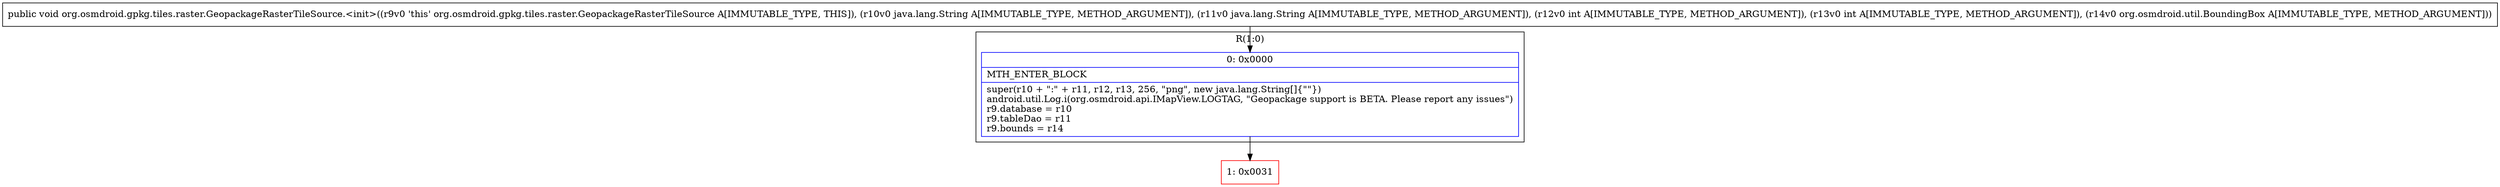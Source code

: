 digraph "CFG fororg.osmdroid.gpkg.tiles.raster.GeopackageRasterTileSource.\<init\>(Ljava\/lang\/String;Ljava\/lang\/String;IILorg\/osmdroid\/util\/BoundingBox;)V" {
subgraph cluster_Region_812333243 {
label = "R(1:0)";
node [shape=record,color=blue];
Node_0 [shape=record,label="{0\:\ 0x0000|MTH_ENTER_BLOCK\l|super(r10 + \":\" + r11, r12, r13, 256, \"png\", new java.lang.String[]\{\"\"\})\landroid.util.Log.i(org.osmdroid.api.IMapView.LOGTAG, \"Geopackage support is BETA. Please report any issues\")\lr9.database = r10\lr9.tableDao = r11\lr9.bounds = r14\l}"];
}
Node_1 [shape=record,color=red,label="{1\:\ 0x0031}"];
MethodNode[shape=record,label="{public void org.osmdroid.gpkg.tiles.raster.GeopackageRasterTileSource.\<init\>((r9v0 'this' org.osmdroid.gpkg.tiles.raster.GeopackageRasterTileSource A[IMMUTABLE_TYPE, THIS]), (r10v0 java.lang.String A[IMMUTABLE_TYPE, METHOD_ARGUMENT]), (r11v0 java.lang.String A[IMMUTABLE_TYPE, METHOD_ARGUMENT]), (r12v0 int A[IMMUTABLE_TYPE, METHOD_ARGUMENT]), (r13v0 int A[IMMUTABLE_TYPE, METHOD_ARGUMENT]), (r14v0 org.osmdroid.util.BoundingBox A[IMMUTABLE_TYPE, METHOD_ARGUMENT])) }"];
MethodNode -> Node_0;
Node_0 -> Node_1;
}

